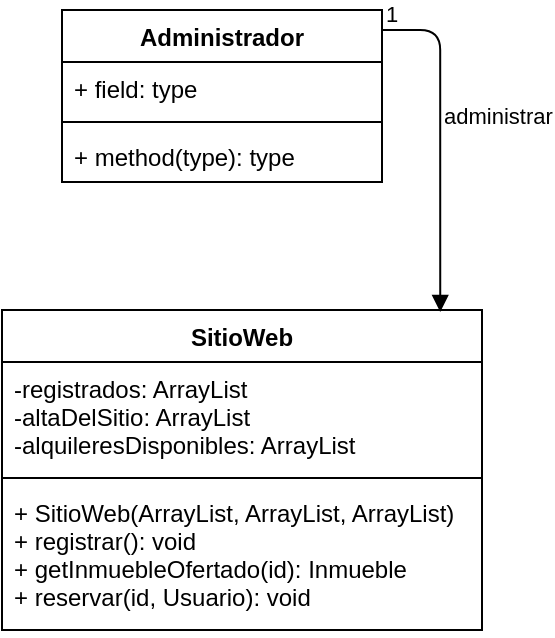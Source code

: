 <mxfile version="14.7.6" type="github">
  <diagram id="RYQ4zYOy4g6A8uVK4CUQ" name="Page-1">
    <mxGraphModel dx="782" dy="710" grid="1" gridSize="10" guides="1" tooltips="1" connect="1" arrows="1" fold="1" page="1" pageScale="1" pageWidth="827" pageHeight="1169" math="0" shadow="0">
      <root>
        <mxCell id="0" />
        <mxCell id="1" parent="0" />
        <mxCell id="ylLNHRvk5Sri6P_anvRx-1" value="SitioWeb" style="swimlane;fontStyle=1;align=center;verticalAlign=top;childLayout=stackLayout;horizontal=1;startSize=26;horizontalStack=0;resizeParent=1;resizeParentMax=0;resizeLast=0;collapsible=1;marginBottom=0;" vertex="1" parent="1">
          <mxGeometry x="290" y="180" width="240" height="160" as="geometry" />
        </mxCell>
        <mxCell id="ylLNHRvk5Sri6P_anvRx-2" value="-registrados: ArrayList&#xa;-altaDelSitio: ArrayList&#xa;-alquileresDisponibles: ArrayList" style="text;strokeColor=none;fillColor=none;align=left;verticalAlign=top;spacingLeft=4;spacingRight=4;overflow=hidden;rotatable=0;points=[[0,0.5],[1,0.5]];portConstraint=eastwest;" vertex="1" parent="ylLNHRvk5Sri6P_anvRx-1">
          <mxGeometry y="26" width="240" height="54" as="geometry" />
        </mxCell>
        <mxCell id="ylLNHRvk5Sri6P_anvRx-3" value="" style="line;strokeWidth=1;fillColor=none;align=left;verticalAlign=middle;spacingTop=-1;spacingLeft=3;spacingRight=3;rotatable=0;labelPosition=right;points=[];portConstraint=eastwest;" vertex="1" parent="ylLNHRvk5Sri6P_anvRx-1">
          <mxGeometry y="80" width="240" height="8" as="geometry" />
        </mxCell>
        <mxCell id="ylLNHRvk5Sri6P_anvRx-4" value="+ SitioWeb(ArrayList, ArrayList, ArrayList)&#xa;+ registrar(): void&#xa;+ getInmuebleOfertado(id): Inmueble&#xa;+ reservar(id, Usuario): void&#xa;" style="text;strokeColor=none;fillColor=none;align=left;verticalAlign=top;spacingLeft=4;spacingRight=4;overflow=hidden;rotatable=0;points=[[0,0.5],[1,0.5]];portConstraint=eastwest;" vertex="1" parent="ylLNHRvk5Sri6P_anvRx-1">
          <mxGeometry y="88" width="240" height="72" as="geometry" />
        </mxCell>
        <mxCell id="ylLNHRvk5Sri6P_anvRx-5" value="Administrador" style="swimlane;fontStyle=1;align=center;verticalAlign=top;childLayout=stackLayout;horizontal=1;startSize=26;horizontalStack=0;resizeParent=1;resizeParentMax=0;resizeLast=0;collapsible=1;marginBottom=0;" vertex="1" parent="1">
          <mxGeometry x="320" y="30" width="160" height="86" as="geometry" />
        </mxCell>
        <mxCell id="ylLNHRvk5Sri6P_anvRx-6" value="+ field: type" style="text;strokeColor=none;fillColor=none;align=left;verticalAlign=top;spacingLeft=4;spacingRight=4;overflow=hidden;rotatable=0;points=[[0,0.5],[1,0.5]];portConstraint=eastwest;" vertex="1" parent="ylLNHRvk5Sri6P_anvRx-5">
          <mxGeometry y="26" width="160" height="26" as="geometry" />
        </mxCell>
        <mxCell id="ylLNHRvk5Sri6P_anvRx-7" value="" style="line;strokeWidth=1;fillColor=none;align=left;verticalAlign=middle;spacingTop=-1;spacingLeft=3;spacingRight=3;rotatable=0;labelPosition=right;points=[];portConstraint=eastwest;" vertex="1" parent="ylLNHRvk5Sri6P_anvRx-5">
          <mxGeometry y="52" width="160" height="8" as="geometry" />
        </mxCell>
        <mxCell id="ylLNHRvk5Sri6P_anvRx-8" value="+ method(type): type" style="text;strokeColor=none;fillColor=none;align=left;verticalAlign=top;spacingLeft=4;spacingRight=4;overflow=hidden;rotatable=0;points=[[0,0.5],[1,0.5]];portConstraint=eastwest;" vertex="1" parent="ylLNHRvk5Sri6P_anvRx-5">
          <mxGeometry y="60" width="160" height="26" as="geometry" />
        </mxCell>
        <mxCell id="ylLNHRvk5Sri6P_anvRx-12" value="administrar" style="endArrow=block;endFill=1;html=1;edgeStyle=orthogonalEdgeStyle;align=left;verticalAlign=top;entryX=0.913;entryY=0.006;entryDx=0;entryDy=0;entryPerimeter=0;" edge="1" parent="1" target="ylLNHRvk5Sri6P_anvRx-1">
          <mxGeometry x="-0.305" relative="1" as="geometry">
            <mxPoint x="480" y="40" as="sourcePoint" />
            <mxPoint x="640" y="40" as="targetPoint" />
            <Array as="points">
              <mxPoint x="509" y="40" />
            </Array>
            <mxPoint as="offset" />
          </mxGeometry>
        </mxCell>
        <mxCell id="ylLNHRvk5Sri6P_anvRx-13" value="1" style="edgeLabel;resizable=0;html=1;align=left;verticalAlign=bottom;" connectable="0" vertex="1" parent="ylLNHRvk5Sri6P_anvRx-12">
          <mxGeometry x="-1" relative="1" as="geometry" />
        </mxCell>
      </root>
    </mxGraphModel>
  </diagram>
</mxfile>

